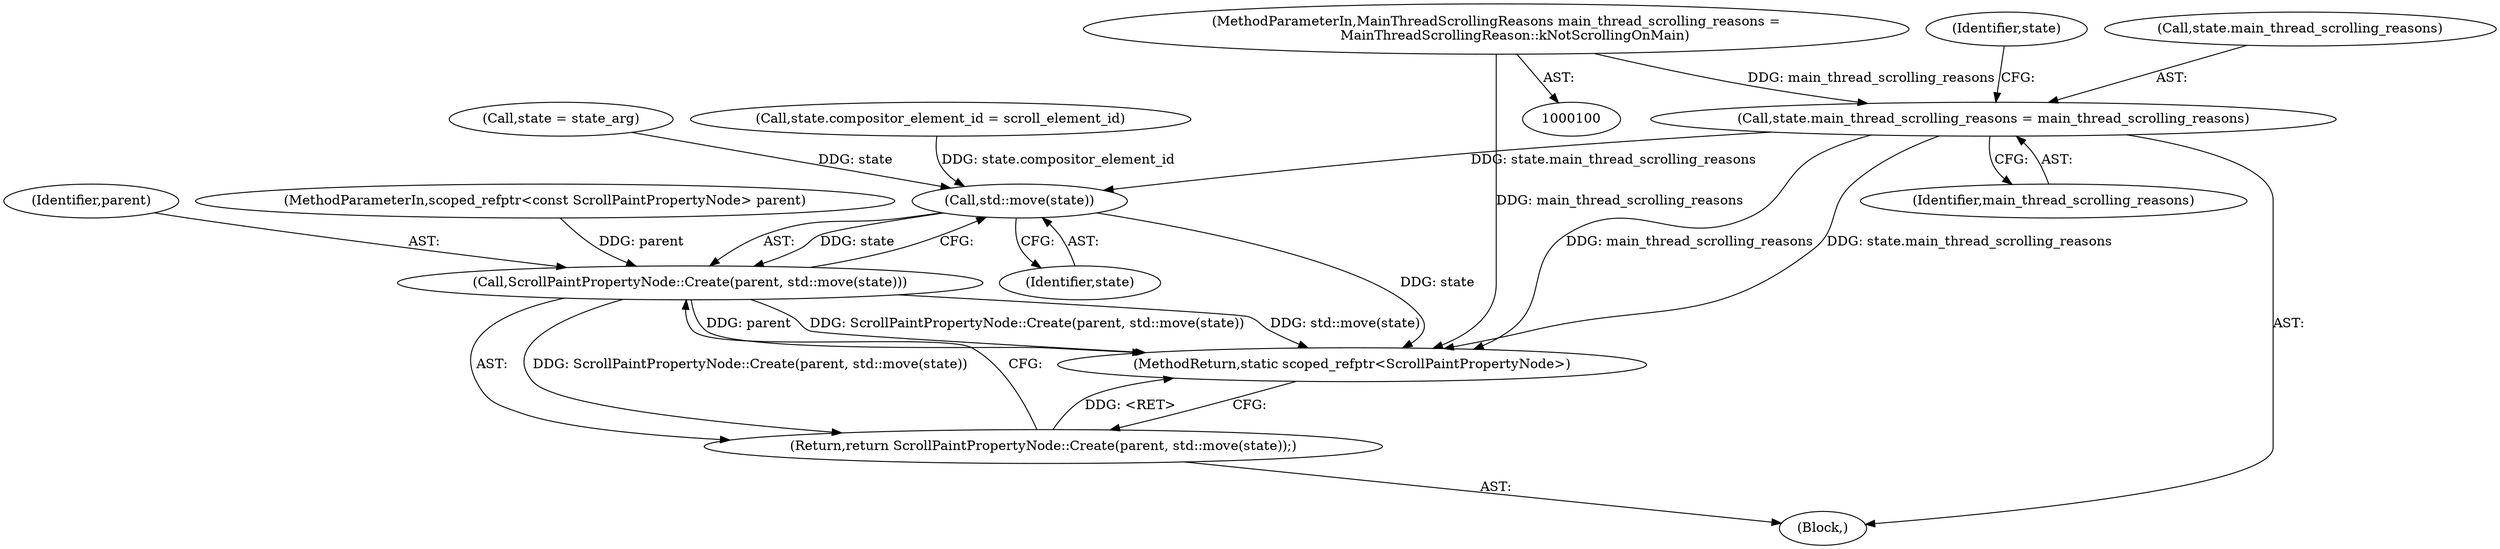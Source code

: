 digraph "0_Chrome_f911e11e7f6b5c0d6f5ee694a9871de6619889f7_28@API" {
"1000110" [label="(Call,state.main_thread_scrolling_reasons = main_thread_scrolling_reasons)"];
"1000103" [label="(MethodParameterIn,MainThreadScrollingReasons main_thread_scrolling_reasons =\n         MainThreadScrollingReason::kNotScrollingOnMain)"];
"1000123" [label="(Call,std::move(state))"];
"1000121" [label="(Call,ScrollPaintPropertyNode::Create(parent, std::move(state)))"];
"1000120" [label="(Return,return ScrollPaintPropertyNode::Create(parent, std::move(state));)"];
"1000122" [label="(Identifier,parent)"];
"1000121" [label="(Call,ScrollPaintPropertyNode::Create(parent, std::move(state)))"];
"1000114" [label="(Identifier,main_thread_scrolling_reasons)"];
"1000105" [label="(Block,)"];
"1000125" [label="(MethodReturn,static scoped_refptr<ScrollPaintPropertyNode>)"];
"1000101" [label="(MethodParameterIn,scoped_refptr<const ScrollPaintPropertyNode> parent)"];
"1000120" [label="(Return,return ScrollPaintPropertyNode::Create(parent, std::move(state));)"];
"1000123" [label="(Call,std::move(state))"];
"1000103" [label="(MethodParameterIn,MainThreadScrollingReasons main_thread_scrolling_reasons =\n         MainThreadScrollingReason::kNotScrollingOnMain)"];
"1000107" [label="(Call,state = state_arg)"];
"1000124" [label="(Identifier,state)"];
"1000110" [label="(Call,state.main_thread_scrolling_reasons = main_thread_scrolling_reasons)"];
"1000117" [label="(Identifier,state)"];
"1000111" [label="(Call,state.main_thread_scrolling_reasons)"];
"1000115" [label="(Call,state.compositor_element_id = scroll_element_id)"];
"1000110" -> "1000105"  [label="AST: "];
"1000110" -> "1000114"  [label="CFG: "];
"1000111" -> "1000110"  [label="AST: "];
"1000114" -> "1000110"  [label="AST: "];
"1000117" -> "1000110"  [label="CFG: "];
"1000110" -> "1000125"  [label="DDG: main_thread_scrolling_reasons"];
"1000110" -> "1000125"  [label="DDG: state.main_thread_scrolling_reasons"];
"1000103" -> "1000110"  [label="DDG: main_thread_scrolling_reasons"];
"1000110" -> "1000123"  [label="DDG: state.main_thread_scrolling_reasons"];
"1000103" -> "1000100"  [label="AST: "];
"1000103" -> "1000125"  [label="DDG: main_thread_scrolling_reasons"];
"1000123" -> "1000121"  [label="AST: "];
"1000123" -> "1000124"  [label="CFG: "];
"1000124" -> "1000123"  [label="AST: "];
"1000121" -> "1000123"  [label="CFG: "];
"1000123" -> "1000125"  [label="DDG: state"];
"1000123" -> "1000121"  [label="DDG: state"];
"1000107" -> "1000123"  [label="DDG: state"];
"1000115" -> "1000123"  [label="DDG: state.compositor_element_id"];
"1000121" -> "1000120"  [label="AST: "];
"1000122" -> "1000121"  [label="AST: "];
"1000120" -> "1000121"  [label="CFG: "];
"1000121" -> "1000125"  [label="DDG: std::move(state)"];
"1000121" -> "1000125"  [label="DDG: parent"];
"1000121" -> "1000125"  [label="DDG: ScrollPaintPropertyNode::Create(parent, std::move(state))"];
"1000121" -> "1000120"  [label="DDG: ScrollPaintPropertyNode::Create(parent, std::move(state))"];
"1000101" -> "1000121"  [label="DDG: parent"];
"1000120" -> "1000105"  [label="AST: "];
"1000125" -> "1000120"  [label="CFG: "];
"1000120" -> "1000125"  [label="DDG: <RET>"];
}
